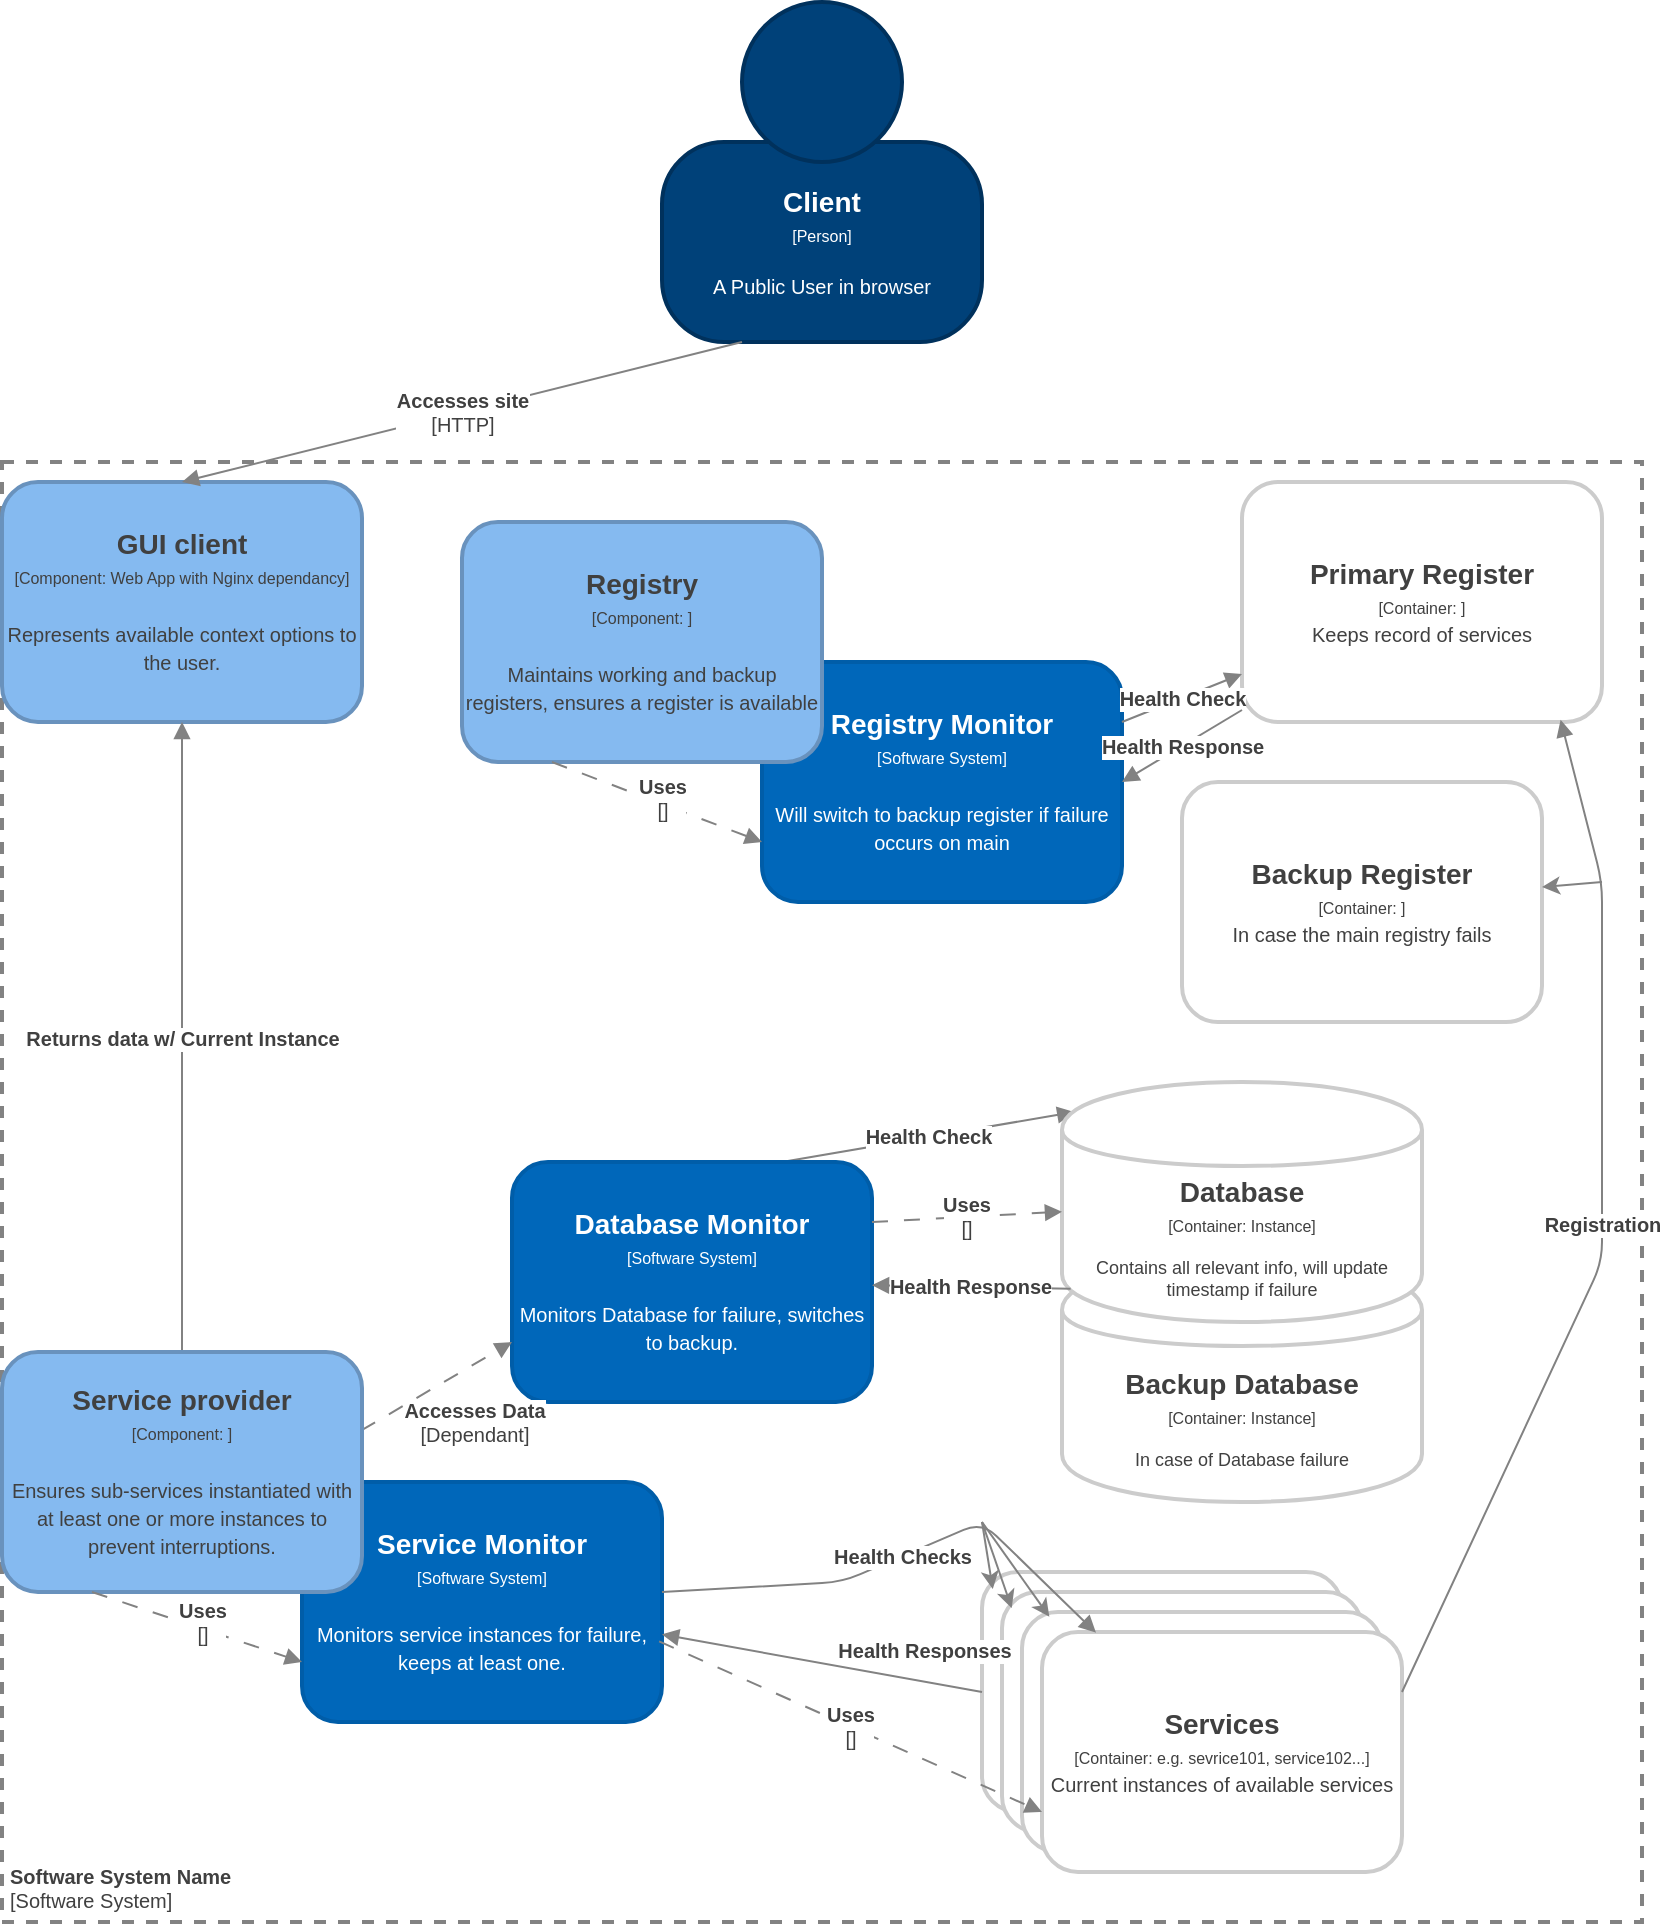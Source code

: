 <mxfile version="22.1.2" type="device">
  <diagram name="Page-1" id="4WswMQRAQ6kxBN8r5tY7">
    <mxGraphModel dx="1807" dy="2241" grid="1" gridSize="10" guides="1" tooltips="1" connect="1" arrows="1" fold="1" page="1" pageScale="1" pageWidth="850" pageHeight="1100" math="0" shadow="0">
      <root>
        <mxCell id="0" />
        <mxCell id="1" parent="0" />
        <object label="&lt;font style=&quot;font-size: 10px&quot;&gt;&lt;b&gt;%name%&lt;/b&gt;&lt;br style=&quot;font-size: 10px&quot;&gt;[Software System]&lt;/font&gt;" placeholders="1" name="Software System Name" id="mKeHkEvi4MMIzb0560zX-1">
          <mxCell style="rounded=0;whiteSpace=wrap;html=1;strokeColor=#828282;fontColor=#404040;align=left;labelPosition=center;verticalLabelPosition=middle;verticalAlign=bottom;strokeWidth=2;perimeterSpacing=0;spacing=4;spacingTop=0;fontSize=10;fillColor=none;dashed=1;rotatable=0;metaEdit=1;allowArrows=0;" vertex="1" parent="1">
            <mxGeometry x="20" y="200" width="820" height="730" as="geometry" />
          </mxCell>
        </object>
        <object label="" placeholders="1" instruction="edit data of the lower shape within the group" id="mKeHkEvi4MMIzb0560zX-2">
          <mxCell style="group;resizable=0;rotatable=0;allowArrows=0;" vertex="1" connectable="0" parent="1">
            <mxGeometry x="350" y="-30" width="160" height="170" as="geometry" />
          </mxCell>
        </object>
        <object label="&lt;div style=&quot;color: rgb(255 , 255 , 255) ; white-space: normal&quot;&gt;&lt;span style=&quot;font-size: 14px&quot;&gt;&lt;b&gt;%name%&lt;/b&gt;&lt;/span&gt;&lt;/div&gt;&lt;div style=&quot;color: rgb(255 , 255 , 255) ; white-space: normal&quot;&gt;&lt;font style=&quot;font-size: 8px&quot;&gt;[Person]&lt;/font&gt;&lt;/div&gt;&lt;div style=&quot;color: rgb(255 , 255 , 255) ; white-space: normal ; font-size: 8px&quot;&gt;&lt;span style=&quot;font-size: x-small&quot;&gt;&lt;br&gt;&lt;/span&gt;&lt;/div&gt;&lt;div style=&quot;color: rgb(255 , 255 , 255) ; white-space: normal&quot;&gt;&lt;font size=&quot;1&quot;&gt;%description%&lt;/font&gt;&lt;/div&gt;" name="Client" description="A Public User in browser" placeholders="1" id="mKeHkEvi4MMIzb0560zX-3">
          <mxCell style="rounded=1;whiteSpace=wrap;html=1;strokeColor=#00315C;fillColor=#004179;fontColor=#000000;arcSize=31;rotatable=0;strokeWidth=2;metaEdit=1;allowArrows=0;" vertex="1" parent="mKeHkEvi4MMIzb0560zX-2">
            <mxGeometry y="70" width="160" height="100" as="geometry" />
          </mxCell>
        </object>
        <mxCell id="mKeHkEvi4MMIzb0560zX-4" value="" style="ellipse;whiteSpace=wrap;html=1;aspect=fixed;strokeColor=#00315C;fillColor=#004179;fontColor=#000000;rotatable=0;strokeWidth=2;allowArrows=0;" vertex="1" parent="mKeHkEvi4MMIzb0560zX-2">
          <mxGeometry x="40" width="80" height="80" as="geometry" />
        </mxCell>
        <object label="&lt;div&gt;&lt;span style=&quot;font-size: 14px&quot;&gt;&lt;b&gt;%name%&lt;/b&gt;&lt;/span&gt;&lt;/div&gt;&lt;div&gt;&lt;span style=&quot;font-size: 8px&quot;&gt;[Component: %technology%]&lt;/span&gt;&lt;/div&gt;&lt;div&gt;&lt;span style=&quot;font-size: 8px&quot;&gt;&lt;br&gt;&lt;/span&gt;&lt;/div&gt;&lt;div&gt;&lt;font size=&quot;1&quot;&gt;%description%&lt;/font&gt;&lt;/div&gt;" placeholders="1" name="GUI client" technology="Web App with Nginx dependancy" description="Represents available context options to the user." id="mKeHkEvi4MMIzb0560zX-6">
          <mxCell style="rounded=1;whiteSpace=wrap;html=1;fillColor=#85baf0;fontColor=#404040;strokeColor=#6992BD;resizable=0;rotatable=0;strokeWidth=2;metaEdit=1;allowArrows=0;" vertex="1" parent="1">
            <mxGeometry x="20" y="210" width="180" height="120" as="geometry" />
          </mxCell>
        </object>
        <object label="&lt;span style=&quot;font-size: 10px&quot;&gt;&lt;b&gt;%name%&lt;/b&gt;&lt;br&gt;[%technology%]&lt;br&gt;&lt;/span&gt;" placeholders="1" name="Accesses site" technology="HTTP" id="mKeHkEvi4MMIzb0560zX-7">
          <mxCell style="endArrow=block;html=1;fontSize=10;fontColor=#404040;strokeWidth=1;endFill=1;strokeColor=#828282;elbow=vertical;metaEdit=1;entryX=0.5;entryY=0;entryDx=0;entryDy=0;exitX=0.25;exitY=1;exitDx=0;exitDy=0;" edge="1" parent="1" source="mKeHkEvi4MMIzb0560zX-3" target="mKeHkEvi4MMIzb0560zX-6">
            <mxGeometry width="50" height="50" relative="1" as="geometry">
              <mxPoint x="170" y="90" as="sourcePoint" />
              <mxPoint x="520" y="480" as="targetPoint" />
            </mxGeometry>
          </mxCell>
        </object>
        <object label="&lt;span style=&quot;font-size: 10px&quot;&gt;&lt;b&gt;%name%&lt;/b&gt;&lt;br&gt;&lt;/span&gt;" placeholders="1" name="Returns data w/ Current Instance" id="mKeHkEvi4MMIzb0560zX-10">
          <mxCell style="endArrow=block;html=1;fontSize=10;fontColor=#404040;strokeWidth=1;endFill=1;strokeColor=#828282;elbow=vertical;metaEdit=1;exitX=0.5;exitY=0;exitDx=0;exitDy=0;entryX=0.5;entryY=1;entryDx=0;entryDy=0;" edge="1" parent="1" source="mKeHkEvi4MMIzb0560zX-9" target="mKeHkEvi4MMIzb0560zX-6">
            <mxGeometry width="50" height="50" relative="1" as="geometry">
              <mxPoint x="260" y="500" as="sourcePoint" />
              <mxPoint x="460" y="500" as="targetPoint" />
            </mxGeometry>
          </mxCell>
        </object>
        <object label="&lt;span style=&quot;font-size: 10px&quot;&gt;&lt;b&gt;%name%&lt;/b&gt;&lt;br&gt;&lt;/span&gt;" placeholders="1" name="Health Check" id="mKeHkEvi4MMIzb0560zX-14">
          <mxCell style="endArrow=block;html=1;fontSize=10;fontColor=#404040;strokeWidth=1;endFill=1;strokeColor=#828282;elbow=vertical;metaEdit=1;entryX=0.034;entryY=0.125;entryDx=0;entryDy=0;entryPerimeter=0;exitX=0.75;exitY=0;exitDx=0;exitDy=0;" edge="1" parent="1" source="mKeHkEvi4MMIzb0560zX-22" target="mKeHkEvi4MMIzb0560zX-17">
            <mxGeometry x="0.004" width="50" height="50" relative="1" as="geometry">
              <mxPoint x="260" y="500" as="sourcePoint" />
              <mxPoint x="460" y="500" as="targetPoint" />
              <mxPoint as="offset" />
            </mxGeometry>
          </mxCell>
        </object>
        <object label="&lt;div&gt;&lt;b style=&quot;font-size: 14px&quot;&gt;%name%&lt;/b&gt;&lt;br&gt;&lt;/div&gt;&lt;div style=&quot;font-size: 12px&quot;&gt;&lt;font style=&quot;font-size: 8px&quot;&gt;[Container: %technology%]&lt;/font&gt;&lt;/div&gt;&lt;div style=&quot;font-size: 8px&quot;&gt;&lt;font style=&quot;line-height: 9.6px&quot;&gt;%technology-img-tag%&lt;br&gt;&lt;/font&gt;&lt;/div&gt;&lt;div&gt;&lt;font&gt;%description%&lt;/font&gt;&lt;/div&gt;" placeholders="1" name="Backup Database" description="In case of Database failure" technology="Instance" technology-img-tag="" id="mKeHkEvi4MMIzb0560zX-18">
          <mxCell style="shape=cylinder;whiteSpace=wrap;html=1;boundedLbl=1;backgroundOutline=1;strokeColor=#CCCCCC;strokeWidth=2;fillColor=#FFFFFF;fontSize=9;fontColor=#404040;align=center;resizable=0;rotatable=0;verticalAlign=middle;spacing=2;metaEdit=1;allowArrows=0;" vertex="1" parent="1">
            <mxGeometry x="550" y="600" width="180" height="120" as="geometry" />
          </mxCell>
        </object>
        <object label="&lt;div&gt;&lt;span style=&quot;font-size: 14px&quot;&gt;&lt;b&gt;%name%&lt;/b&gt;&lt;/span&gt;&lt;/div&gt;&lt;div&gt;&lt;span style=&quot;font-size: 8px&quot;&gt;[Software System]&lt;/span&gt;&lt;/div&gt;&lt;div&gt;&lt;span style=&quot;font-size: 8px&quot;&gt;&lt;br&gt;&lt;/span&gt;&lt;/div&gt;&lt;div&gt;&lt;font size=&quot;1&quot;&gt;%description%&lt;/font&gt;&lt;/div&gt;" name="Database Monitor" description="Monitors Database for failure, switches to backup." placeholders="1" id="mKeHkEvi4MMIzb0560zX-22">
          <mxCell style="rounded=1;whiteSpace=wrap;html=1;fillColor=#0067BA;fontColor=#FFFFFF;strokeColor=#005DA8;resizable=0;rotatable=0;strokeWidth=2;metaEdit=1;allowArrows=0;rotation=0;" vertex="1" parent="1">
            <mxGeometry x="275" y="550" width="180" height="120" as="geometry" />
          </mxCell>
        </object>
        <object label="&lt;div&gt;&lt;b style=&quot;font-size: 14px&quot;&gt;%name%&lt;/b&gt;&lt;br&gt;&lt;/div&gt;&lt;div style=&quot;font-size: 12px&quot;&gt;&lt;font style=&quot;font-size: 8px&quot;&gt;[Container: %technology%]&lt;/font&gt;&lt;/div&gt;&lt;div style=&quot;font-size: 8px&quot;&gt;&lt;font style=&quot;line-height: 9.6px&quot;&gt;%technology-img-tag%&lt;br&gt;&lt;/font&gt;&lt;/div&gt;&lt;div&gt;&lt;font&gt;%description%&lt;/font&gt;&lt;/div&gt;" placeholders="1" name="Database" description="Contains all relevant info, will update timestamp if failure" technology="Instance" technology-img-tag="" id="mKeHkEvi4MMIzb0560zX-17">
          <mxCell style="shape=cylinder;whiteSpace=wrap;html=1;boundedLbl=1;backgroundOutline=1;strokeColor=#CCCCCC;strokeWidth=2;fillColor=#FFFFFF;fontSize=9;fontColor=#404040;align=center;resizable=0;rotatable=0;verticalAlign=middle;spacing=2;metaEdit=1;allowArrows=0;" vertex="1" parent="1">
            <mxGeometry x="550" y="510" width="180" height="120" as="geometry" />
          </mxCell>
        </object>
        <object label="&lt;b&gt;%name%&lt;/b&gt;&lt;br style=&quot;font-size: 10px&quot;&gt;[%technology%]" placeholders="1" name="Uses" technology="" id="mKeHkEvi4MMIzb0560zX-25">
          <mxCell style="endArrow=block;html=1;fontSize=10;fontColor=#404040;strokeWidth=1;endFill=1;dashed=1;dashPattern=8 8;strokeColor=#828282;elbow=vertical;metaEdit=1;exitX=1;exitY=0.25;exitDx=0;exitDy=0;" edge="1" parent="1" source="mKeHkEvi4MMIzb0560zX-22" target="mKeHkEvi4MMIzb0560zX-17">
            <mxGeometry width="50" height="50" relative="1" as="geometry">
              <mxPoint x="210" y="649" as="sourcePoint" />
              <mxPoint x="320" y="644" as="targetPoint" />
            </mxGeometry>
          </mxCell>
        </object>
        <object label="&lt;div&gt;&lt;span style=&quot;font-size: 14px&quot;&gt;&lt;b&gt;%name%&lt;/b&gt;&lt;/span&gt;&lt;/div&gt;&lt;div&gt;&lt;span style=&quot;font-size: 8px&quot;&gt;[Software System]&lt;/span&gt;&lt;/div&gt;&lt;div&gt;&lt;span style=&quot;font-size: 8px&quot;&gt;&lt;br&gt;&lt;/span&gt;&lt;/div&gt;&lt;div&gt;&lt;font size=&quot;1&quot;&gt;%description%&lt;/font&gt;&lt;/div&gt;" name="Service Monitor" description="Monitors service instances for failure, keeps at least one." placeholders="1" id="mKeHkEvi4MMIzb0560zX-27">
          <mxCell style="rounded=1;whiteSpace=wrap;html=1;fillColor=#0067BA;fontColor=#FFFFFF;strokeColor=#005DA8;resizable=0;rotatable=0;strokeWidth=2;metaEdit=1;allowArrows=0;rotation=0;" vertex="1" parent="1">
            <mxGeometry x="170" y="710" width="180" height="120" as="geometry" />
          </mxCell>
        </object>
        <object label="&lt;div&gt;&lt;span style=&quot;font-size: 14px&quot;&gt;&lt;b&gt;%name%&lt;/b&gt;&lt;/span&gt;&lt;/div&gt;&lt;div&gt;&lt;span style=&quot;font-size: 8px&quot;&gt;[Container: %technology%]&lt;/span&gt;&lt;/div&gt;&lt;div&gt;&lt;span style=&quot;font-size: 8px&quot;&gt;%technology-img-tag%&lt;/span&gt;&lt;/div&gt;&lt;div&gt;&lt;font size=&quot;1&quot;&gt;%description%&lt;/font&gt;&lt;/div&gt;" placeholders="1" name="Container Name" technology="e.g. Python, Flask" description="Description" technology-img-tag="&lt;img src=&quot;https://upload.wikimedia.org/wikipedia/commons/c/c3/Python-logo-notext.svg&quot; width=&quot;24&quot; height=&quot;24&quot;&gt;" id="mKeHkEvi4MMIzb0560zX-28">
          <mxCell style="rounded=1;whiteSpace=wrap;html=1;fillColor=#FFFFFF;fontColor=#404040;strokeColor=#CCCCCC;resizable=0;rotatable=0;strokeWidth=2;metaEdit=1;allowArrows=0;" vertex="1" parent="1">
            <mxGeometry x="510" y="755" width="180" height="120" as="geometry" />
          </mxCell>
        </object>
        <object label="&lt;div&gt;&lt;span style=&quot;font-size: 14px&quot;&gt;&lt;b&gt;%name%&lt;/b&gt;&lt;/span&gt;&lt;/div&gt;&lt;div&gt;&lt;span style=&quot;font-size: 8px&quot;&gt;[Container: %technology%]&lt;/span&gt;&lt;/div&gt;&lt;div&gt;&lt;span style=&quot;font-size: 8px&quot;&gt;%technology-img-tag%&lt;/span&gt;&lt;/div&gt;&lt;div&gt;&lt;font size=&quot;1&quot;&gt;%description%&lt;/font&gt;&lt;/div&gt;" placeholders="1" name="Container Name" technology="e.g. Python, Flask" description="Description" technology-img-tag="&lt;img src=&quot;https://upload.wikimedia.org/wikipedia/commons/c/c3/Python-logo-notext.svg&quot; width=&quot;24&quot; height=&quot;24&quot;&gt;" id="mKeHkEvi4MMIzb0560zX-29">
          <mxCell style="rounded=1;whiteSpace=wrap;html=1;fillColor=#FFFFFF;fontColor=#404040;strokeColor=#CCCCCC;resizable=0;rotatable=0;strokeWidth=2;metaEdit=1;allowArrows=0;" vertex="1" parent="1">
            <mxGeometry x="520" y="765" width="180" height="120" as="geometry" />
          </mxCell>
        </object>
        <object label="&lt;div&gt;&lt;span style=&quot;font-size: 14px&quot;&gt;&lt;b&gt;%name%&lt;/b&gt;&lt;/span&gt;&lt;/div&gt;&lt;div&gt;&lt;span style=&quot;font-size: 8px&quot;&gt;[Container: %technology%]&lt;/span&gt;&lt;/div&gt;&lt;div&gt;&lt;span style=&quot;font-size: 8px&quot;&gt;%technology-img-tag%&lt;/span&gt;&lt;/div&gt;&lt;div&gt;&lt;font size=&quot;1&quot;&gt;%description%&lt;/font&gt;&lt;/div&gt;" placeholders="1" name="Container Name" technology="e.g. Python, Flask" description="Description" technology-img-tag="&lt;img src=&quot;https://upload.wikimedia.org/wikipedia/commons/c/c3/Python-logo-notext.svg&quot; width=&quot;24&quot; height=&quot;24&quot;&gt;" id="mKeHkEvi4MMIzb0560zX-30">
          <mxCell style="rounded=1;whiteSpace=wrap;html=1;fillColor=#FFFFFF;fontColor=#404040;strokeColor=#CCCCCC;resizable=0;rotatable=0;strokeWidth=2;metaEdit=1;allowArrows=0;" vertex="1" parent="1">
            <mxGeometry x="530" y="775" width="180" height="120" as="geometry" />
          </mxCell>
        </object>
        <object label="&lt;div&gt;&lt;span style=&quot;font-size: 14px&quot;&gt;&lt;b&gt;%name%&lt;/b&gt;&lt;/span&gt;&lt;/div&gt;&lt;div&gt;&lt;span style=&quot;font-size: 8px&quot;&gt;[Container: %technology%]&lt;/span&gt;&lt;/div&gt;&lt;div&gt;&lt;span style=&quot;font-size: 8px&quot;&gt;%technology-img-tag%&lt;/span&gt;&lt;/div&gt;&lt;div&gt;&lt;font size=&quot;1&quot;&gt;%description%&lt;/font&gt;&lt;/div&gt;" placeholders="1" name="Services" technology="e.g. sevrice101, service102..." description="Current instances of available services " technology-img-tag="" id="mKeHkEvi4MMIzb0560zX-31">
          <mxCell style="rounded=1;whiteSpace=wrap;html=1;fillColor=#FFFFFF;fontColor=#404040;strokeColor=#CCCCCC;resizable=0;rotatable=0;strokeWidth=2;metaEdit=1;allowArrows=0;" vertex="1" parent="1">
            <mxGeometry x="540" y="785" width="180" height="120" as="geometry" />
          </mxCell>
        </object>
        <object label="&lt;b&gt;%name%&lt;/b&gt;&lt;br style=&quot;font-size: 10px&quot;&gt;[%technology%]" placeholders="1" name="Uses" technology="" id="mKeHkEvi4MMIzb0560zX-26">
          <mxCell style="endArrow=block;html=1;fontSize=10;fontColor=#404040;strokeWidth=1;endFill=1;dashed=1;dashPattern=8 8;strokeColor=#828282;elbow=vertical;metaEdit=1;exitX=0.992;exitY=0.664;exitDx=0;exitDy=0;exitPerimeter=0;entryX=0;entryY=0.75;entryDx=0;entryDy=0;" edge="1" parent="1" source="mKeHkEvi4MMIzb0560zX-27" target="mKeHkEvi4MMIzb0560zX-31">
            <mxGeometry width="50" height="50" relative="1" as="geometry">
              <mxPoint x="500" y="610" as="sourcePoint" />
              <mxPoint x="560" y="598" as="targetPoint" />
            </mxGeometry>
          </mxCell>
        </object>
        <mxCell id="mKeHkEvi4MMIzb0560zX-34" value="" style="endArrow=classic;html=1;rounded=0;entryX=0.076;entryY=0.02;entryDx=0;entryDy=0;entryPerimeter=0;strokeColor=#828282;" edge="1" parent="1" target="mKeHkEvi4MMIzb0560zX-30">
          <mxGeometry width="50" height="50" relative="1" as="geometry">
            <mxPoint x="510" y="730" as="sourcePoint" />
            <mxPoint x="440" y="640" as="targetPoint" />
          </mxGeometry>
        </mxCell>
        <mxCell id="mKeHkEvi4MMIzb0560zX-35" value="" style="endArrow=classic;html=1;rounded=0;entryX=0.027;entryY=0.067;entryDx=0;entryDy=0;entryPerimeter=0;strokeColor=#828282;" edge="1" parent="1" target="mKeHkEvi4MMIzb0560zX-29">
          <mxGeometry width="50" height="50" relative="1" as="geometry">
            <mxPoint x="510" y="730" as="sourcePoint" />
            <mxPoint x="554" y="787" as="targetPoint" />
          </mxGeometry>
        </mxCell>
        <mxCell id="mKeHkEvi4MMIzb0560zX-36" value="" style="endArrow=classic;html=1;rounded=0;entryX=0.03;entryY=0.071;entryDx=0;entryDy=0;entryPerimeter=0;strokeColor=#828282;" edge="1" parent="1" target="mKeHkEvi4MMIzb0560zX-28">
          <mxGeometry width="50" height="50" relative="1" as="geometry">
            <mxPoint x="510" y="730" as="sourcePoint" />
            <mxPoint x="564" y="797" as="targetPoint" />
          </mxGeometry>
        </mxCell>
        <object label="&lt;span style=&quot;font-size: 10px&quot;&gt;&lt;b&gt;%name%&lt;/b&gt;&lt;br&gt;&lt;/span&gt;" placeholders="1" name="Health Checks" id="mKeHkEvi4MMIzb0560zX-23">
          <mxCell style="endArrow=block;html=1;fontSize=10;fontColor=#404040;strokeWidth=1;endFill=1;strokeColor=#828282;elbow=vertical;metaEdit=1;entryX=0.15;entryY=0.003;entryDx=0;entryDy=0;entryPerimeter=0;" edge="1" parent="1" source="mKeHkEvi4MMIzb0560zX-27" target="mKeHkEvi4MMIzb0560zX-31">
            <mxGeometry x="0.002" width="50" height="50" relative="1" as="geometry">
              <mxPoint x="-40" y="380" as="sourcePoint" />
              <mxPoint x="-50" y="580" as="targetPoint" />
              <Array as="points">
                <mxPoint x="440" y="760" />
                <mxPoint x="510" y="730" />
              </Array>
              <mxPoint as="offset" />
            </mxGeometry>
          </mxCell>
        </object>
        <object label="&lt;b&gt;%name%&lt;/b&gt;&lt;br style=&quot;font-size: 10px&quot;&gt;[%technology%]" placeholders="1" name="Accesses Data" technology="Dependant" id="mKeHkEvi4MMIzb0560zX-21">
          <mxCell style="endArrow=block;html=1;fontSize=10;fontColor=#404040;strokeWidth=1;endFill=1;dashed=1;dashPattern=8 8;strokeColor=#828282;elbow=vertical;metaEdit=1;exitX=0.998;exitY=0.327;exitDx=0;exitDy=0;exitPerimeter=0;entryX=0;entryY=0.75;entryDx=0;entryDy=0;" edge="1" parent="1" source="mKeHkEvi4MMIzb0560zX-9" target="mKeHkEvi4MMIzb0560zX-22">
            <mxGeometry x="0.164" y="-25" width="50" height="50" relative="1" as="geometry">
              <mxPoint x="260" y="420" as="sourcePoint" />
              <mxPoint x="460" y="420" as="targetPoint" />
              <mxPoint as="offset" />
            </mxGeometry>
          </mxCell>
        </object>
        <object label="&lt;div&gt;&lt;span style=&quot;font-size: 14px&quot;&gt;&lt;b&gt;%name%&lt;/b&gt;&lt;/span&gt;&lt;/div&gt;&lt;div&gt;&lt;span style=&quot;font-size: 8px&quot;&gt;[Software System]&lt;/span&gt;&lt;/div&gt;&lt;div&gt;&lt;span style=&quot;font-size: 8px&quot;&gt;&lt;br&gt;&lt;/span&gt;&lt;/div&gt;&lt;div&gt;&lt;font size=&quot;1&quot;&gt;%description%&lt;/font&gt;&lt;/div&gt;" name="Registry Monitor" description="Will switch to backup register if failure occurs on main" placeholders="1" id="mKeHkEvi4MMIzb0560zX-38">
          <mxCell style="rounded=1;whiteSpace=wrap;html=1;fillColor=#0067BA;fontColor=#FFFFFF;strokeColor=#005DA8;resizable=0;rotatable=0;strokeWidth=2;metaEdit=1;allowArrows=0;rotation=0;" vertex="1" parent="1">
            <mxGeometry x="400" y="300" width="180" height="120" as="geometry" />
          </mxCell>
        </object>
        <object label="&lt;span style=&quot;font-size: 10px&quot;&gt;&lt;b&gt;%name%&lt;/b&gt;&lt;br&gt;&lt;/span&gt;" placeholders="1" name="Health Response" id="mKeHkEvi4MMIzb0560zX-39">
          <mxCell style="endArrow=block;html=1;fontSize=10;fontColor=#404040;strokeWidth=1;endFill=1;strokeColor=#828282;elbow=vertical;metaEdit=1;exitX=0.024;exitY=0.861;exitDx=0;exitDy=0;exitPerimeter=0;" edge="1" parent="1" source="mKeHkEvi4MMIzb0560zX-17" target="mKeHkEvi4MMIzb0560zX-22">
            <mxGeometry x="0.007" width="50" height="50" relative="1" as="geometry">
              <mxPoint x="420" y="560" as="sourcePoint" />
              <mxPoint x="566" y="535" as="targetPoint" />
              <mxPoint as="offset" />
            </mxGeometry>
          </mxCell>
        </object>
        <object label="&lt;span style=&quot;font-size: 10px&quot;&gt;&lt;b&gt;%name%&lt;/b&gt;&lt;br&gt;&lt;/span&gt;" placeholders="1" name="Health Responses" id="mKeHkEvi4MMIzb0560zX-40">
          <mxCell style="endArrow=block;html=1;fontSize=10;fontColor=#404040;strokeWidth=1;endFill=1;strokeColor=#828282;elbow=vertical;metaEdit=1;exitX=0;exitY=0.5;exitDx=0;exitDy=0;" edge="1" parent="1" source="mKeHkEvi4MMIzb0560zX-28" target="mKeHkEvi4MMIzb0560zX-27">
            <mxGeometry x="-0.6" y="-15" width="50" height="50" relative="1" as="geometry">
              <mxPoint x="564" y="623" as="sourcePoint" />
              <mxPoint x="465" y="622" as="targetPoint" />
              <mxPoint as="offset" />
            </mxGeometry>
          </mxCell>
        </object>
        <object label="&lt;div&gt;&lt;span style=&quot;font-size: 14px&quot;&gt;&lt;b&gt;%name%&lt;/b&gt;&lt;/span&gt;&lt;/div&gt;&lt;div&gt;&lt;span style=&quot;font-size: 8px&quot;&gt;[Component: %technology%]&lt;/span&gt;&lt;/div&gt;&lt;div&gt;&lt;span style=&quot;font-size: 8px&quot;&gt;&lt;br&gt;&lt;/span&gt;&lt;/div&gt;&lt;div&gt;&lt;font size=&quot;1&quot;&gt;%description%&lt;/font&gt;&lt;/div&gt;" placeholders="1" name="Registry" technology="" description="Maintains working and backup registers, ensures a register is available" id="mKeHkEvi4MMIzb0560zX-8">
          <mxCell style="rounded=1;whiteSpace=wrap;html=1;fillColor=#85baf0;fontColor=#404040;strokeColor=#6992BD;resizable=0;rotatable=0;strokeWidth=2;metaEdit=1;allowArrows=0;" vertex="1" parent="1">
            <mxGeometry x="250" y="230" width="180" height="120" as="geometry" />
          </mxCell>
        </object>
        <object label="&lt;div&gt;&lt;span style=&quot;font-size: 14px&quot;&gt;&lt;b&gt;%name%&lt;/b&gt;&lt;/span&gt;&lt;/div&gt;&lt;div&gt;&lt;span style=&quot;font-size: 8px&quot;&gt;[Component: %technology%]&lt;/span&gt;&lt;/div&gt;&lt;div&gt;&lt;span style=&quot;font-size: 8px&quot;&gt;&lt;br&gt;&lt;/span&gt;&lt;/div&gt;&lt;div&gt;&lt;font size=&quot;1&quot;&gt;%description%&lt;/font&gt;&lt;/div&gt;" placeholders="1" name="Service provider" technology="" description="Ensures sub-services instantiated with at least one or more instances to prevent interruptions." id="mKeHkEvi4MMIzb0560zX-9">
          <mxCell style="rounded=1;whiteSpace=wrap;html=1;fillColor=#85baf0;fontColor=#404040;strokeColor=#6992BD;resizable=0;rotatable=0;strokeWidth=2;metaEdit=1;allowArrows=0;" vertex="1" parent="1">
            <mxGeometry x="20" y="645" width="180" height="120" as="geometry" />
          </mxCell>
        </object>
        <object label="&lt;b&gt;%name%&lt;/b&gt;&lt;br style=&quot;font-size: 10px&quot;&gt;[%technology%]" placeholders="1" name="Uses" technology="" id="mKeHkEvi4MMIzb0560zX-44">
          <mxCell style="endArrow=block;html=1;fontSize=10;fontColor=#404040;strokeWidth=1;endFill=1;dashed=1;dashPattern=8 8;strokeColor=#828282;elbow=vertical;metaEdit=1;exitX=0.25;exitY=1;exitDx=0;exitDy=0;entryX=0;entryY=0.75;entryDx=0;entryDy=0;" edge="1" parent="1" source="mKeHkEvi4MMIzb0560zX-9" target="mKeHkEvi4MMIzb0560zX-27">
            <mxGeometry x="0.029" y="3" width="50" height="50" relative="1" as="geometry">
              <mxPoint x="260" y="420" as="sourcePoint" />
              <mxPoint x="460" y="420" as="targetPoint" />
              <mxPoint as="offset" />
            </mxGeometry>
          </mxCell>
        </object>
        <object label="&lt;b&gt;%name%&lt;/b&gt;&lt;br style=&quot;font-size: 10px&quot;&gt;[%technology%]" placeholders="1" name="Uses" technology="" id="mKeHkEvi4MMIzb0560zX-45">
          <mxCell style="endArrow=block;html=1;fontSize=10;fontColor=#404040;strokeWidth=1;endFill=1;dashed=1;dashPattern=8 8;strokeColor=#828282;elbow=vertical;metaEdit=1;exitX=0.25;exitY=1;exitDx=0;exitDy=0;entryX=0;entryY=0.75;entryDx=0;entryDy=0;" edge="1" parent="1" source="mKeHkEvi4MMIzb0560zX-8" target="mKeHkEvi4MMIzb0560zX-38">
            <mxGeometry x="0.029" y="3" width="50" height="50" relative="1" as="geometry">
              <mxPoint x="75" y="775" as="sourcePoint" />
              <mxPoint x="180" y="810" as="targetPoint" />
              <mxPoint as="offset" />
            </mxGeometry>
          </mxCell>
        </object>
        <object label="&lt;div&gt;&lt;span style=&quot;font-size: 14px&quot;&gt;&lt;b&gt;%name%&lt;/b&gt;&lt;/span&gt;&lt;/div&gt;&lt;div&gt;&lt;span style=&quot;font-size: 8px&quot;&gt;[Container: %technology%]&lt;/span&gt;&lt;/div&gt;&lt;div&gt;&lt;span style=&quot;font-size: 8px&quot;&gt;%technology-img-tag%&lt;/span&gt;&lt;/div&gt;&lt;div&gt;&lt;font size=&quot;1&quot;&gt;%description%&lt;/font&gt;&lt;/div&gt;" placeholders="1" name="Primary Register" technology="" description="Keeps record of services" technology-img-tag="" id="mKeHkEvi4MMIzb0560zX-46">
          <mxCell style="rounded=1;whiteSpace=wrap;html=1;fillColor=#FFFFFF;fontColor=#404040;strokeColor=#CCCCCC;resizable=0;rotatable=0;strokeWidth=2;metaEdit=1;allowArrows=0;" vertex="1" parent="1">
            <mxGeometry x="640" y="210" width="180" height="120" as="geometry" />
          </mxCell>
        </object>
        <object label="&lt;div&gt;&lt;span style=&quot;font-size: 14px&quot;&gt;&lt;b&gt;%name%&lt;/b&gt;&lt;/span&gt;&lt;/div&gt;&lt;div&gt;&lt;span style=&quot;font-size: 8px&quot;&gt;[Container: %technology%]&lt;/span&gt;&lt;/div&gt;&lt;div&gt;&lt;span style=&quot;font-size: 8px&quot;&gt;%technology-img-tag%&lt;/span&gt;&lt;/div&gt;&lt;div&gt;&lt;font size=&quot;1&quot;&gt;%description%&lt;/font&gt;&lt;/div&gt;" placeholders="1" name="Backup Register" technology="" description="In case the main registry fails" technology-img-tag="" id="mKeHkEvi4MMIzb0560zX-47">
          <mxCell style="rounded=1;whiteSpace=wrap;html=1;fillColor=#FFFFFF;fontColor=#404040;strokeColor=#CCCCCC;resizable=0;rotatable=0;strokeWidth=2;metaEdit=1;allowArrows=0;" vertex="1" parent="1">
            <mxGeometry x="610" y="360" width="180" height="120" as="geometry" />
          </mxCell>
        </object>
        <object label="&lt;span style=&quot;font-size: 10px&quot;&gt;&lt;b&gt;%name%&lt;/b&gt;&lt;br&gt;&lt;/span&gt;" placeholders="1" name="Health Check" id="mKeHkEvi4MMIzb0560zX-48">
          <mxCell style="endArrow=block;html=1;fontSize=10;fontColor=#404040;strokeWidth=1;endFill=1;strokeColor=#828282;elbow=vertical;metaEdit=1;exitX=1;exitY=0.25;exitDx=0;exitDy=0;" edge="1" parent="1" source="mKeHkEvi4MMIzb0560zX-38" target="mKeHkEvi4MMIzb0560zX-46">
            <mxGeometry x="0.004" width="50" height="50" relative="1" as="geometry">
              <mxPoint x="420" y="560" as="sourcePoint" />
              <mxPoint x="566" y="535" as="targetPoint" />
              <mxPoint as="offset" />
            </mxGeometry>
          </mxCell>
        </object>
        <object label="&lt;span style=&quot;font-size: 10px&quot;&gt;&lt;b&gt;%name%&lt;/b&gt;&lt;br&gt;&lt;/span&gt;" placeholders="1" name="Health Response" id="mKeHkEvi4MMIzb0560zX-50">
          <mxCell style="endArrow=block;html=1;fontSize=10;fontColor=#404040;strokeWidth=1;endFill=1;strokeColor=#828282;elbow=vertical;metaEdit=1;entryX=1;entryY=0.5;entryDx=0;entryDy=0;" edge="1" parent="1" source="mKeHkEvi4MMIzb0560zX-46" target="mKeHkEvi4MMIzb0560zX-38">
            <mxGeometry x="0.007" width="50" height="50" relative="1" as="geometry">
              <mxPoint x="564" y="623" as="sourcePoint" />
              <mxPoint x="465" y="622" as="targetPoint" />
              <mxPoint as="offset" />
            </mxGeometry>
          </mxCell>
        </object>
        <object label="&lt;span style=&quot;font-size: 10px&quot;&gt;&lt;b&gt;%name%&lt;/b&gt;&lt;br&gt;&lt;/span&gt;" placeholders="1" name="Registration" id="mKeHkEvi4MMIzb0560zX-51">
          <mxCell style="endArrow=block;html=1;fontSize=10;fontColor=#404040;strokeWidth=1;endFill=1;strokeColor=#828282;elbow=vertical;metaEdit=1;entryX=0.885;entryY=0.991;entryDx=0;entryDy=0;entryPerimeter=0;exitX=1;exitY=0.25;exitDx=0;exitDy=0;" edge="1" parent="1" source="mKeHkEvi4MMIzb0560zX-31" target="mKeHkEvi4MMIzb0560zX-46">
            <mxGeometry x="0.002" width="50" height="50" relative="1" as="geometry">
              <mxPoint x="360" y="775" as="sourcePoint" />
              <mxPoint x="577" y="795" as="targetPoint" />
              <Array as="points">
                <mxPoint x="820" y="600" />
                <mxPoint x="820" y="410" />
              </Array>
              <mxPoint as="offset" />
            </mxGeometry>
          </mxCell>
        </object>
        <mxCell id="mKeHkEvi4MMIzb0560zX-52" value="" style="endArrow=classic;html=1;rounded=0;strokeColor=#828282;" edge="1" parent="1" target="mKeHkEvi4MMIzb0560zX-47">
          <mxGeometry width="50" height="50" relative="1" as="geometry">
            <mxPoint x="820" y="410" as="sourcePoint" />
            <mxPoint x="554" y="787" as="targetPoint" />
          </mxGeometry>
        </mxCell>
      </root>
    </mxGraphModel>
  </diagram>
</mxfile>
